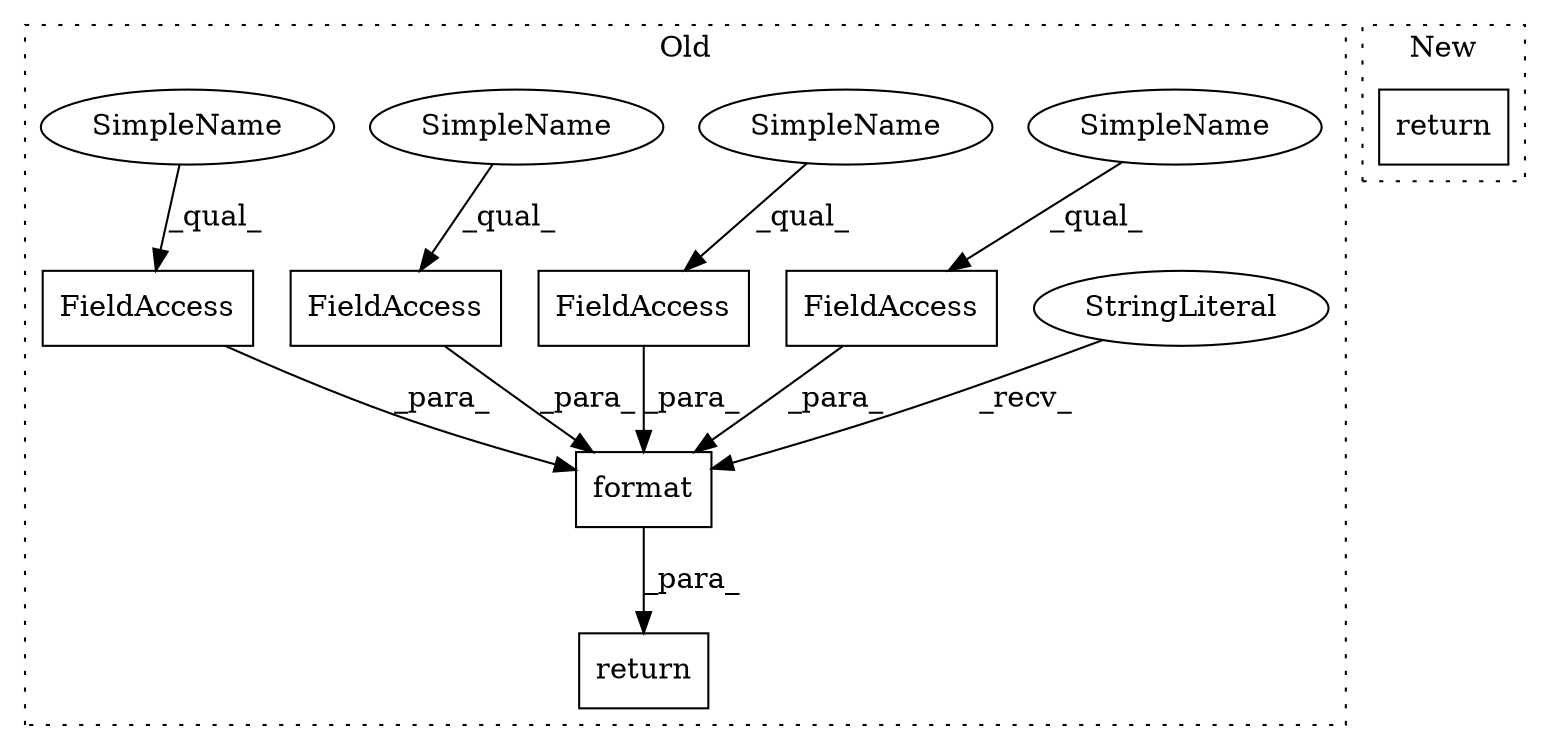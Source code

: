 digraph G {
subgraph cluster0 {
1 [label="format" a="32" s="450,558" l="7,1" shape="box"];
3 [label="StringLiteral" a="45" s="385" l="64" shape="ellipse"];
4 [label="return" a="41" s="378" l="7" shape="box"];
5 [label="FieldAccess" a="22" s="499" l="8" shape="box"];
6 [label="FieldAccess" a="22" s="508" l="13" shape="box"];
7 [label="FieldAccess" a="22" s="522" l="11" shape="box"];
8 [label="FieldAccess" a="22" s="534" l="24" shape="box"];
9 [label="SimpleName" a="42" s="534" l="4" shape="ellipse"];
10 [label="SimpleName" a="42" s="499" l="4" shape="ellipse"];
11 [label="SimpleName" a="42" s="522" l="4" shape="ellipse"];
12 [label="SimpleName" a="42" s="508" l="4" shape="ellipse"];
label = "Old";
style="dotted";
}
subgraph cluster1 {
2 [label="return" a="41" s="559" l="8" shape="box"];
label = "New";
style="dotted";
}
1 -> 4 [label="_para_"];
3 -> 1 [label="_recv_"];
5 -> 1 [label="_para_"];
6 -> 1 [label="_para_"];
7 -> 1 [label="_para_"];
8 -> 1 [label="_para_"];
9 -> 8 [label="_qual_"];
10 -> 5 [label="_qual_"];
11 -> 7 [label="_qual_"];
12 -> 6 [label="_qual_"];
}